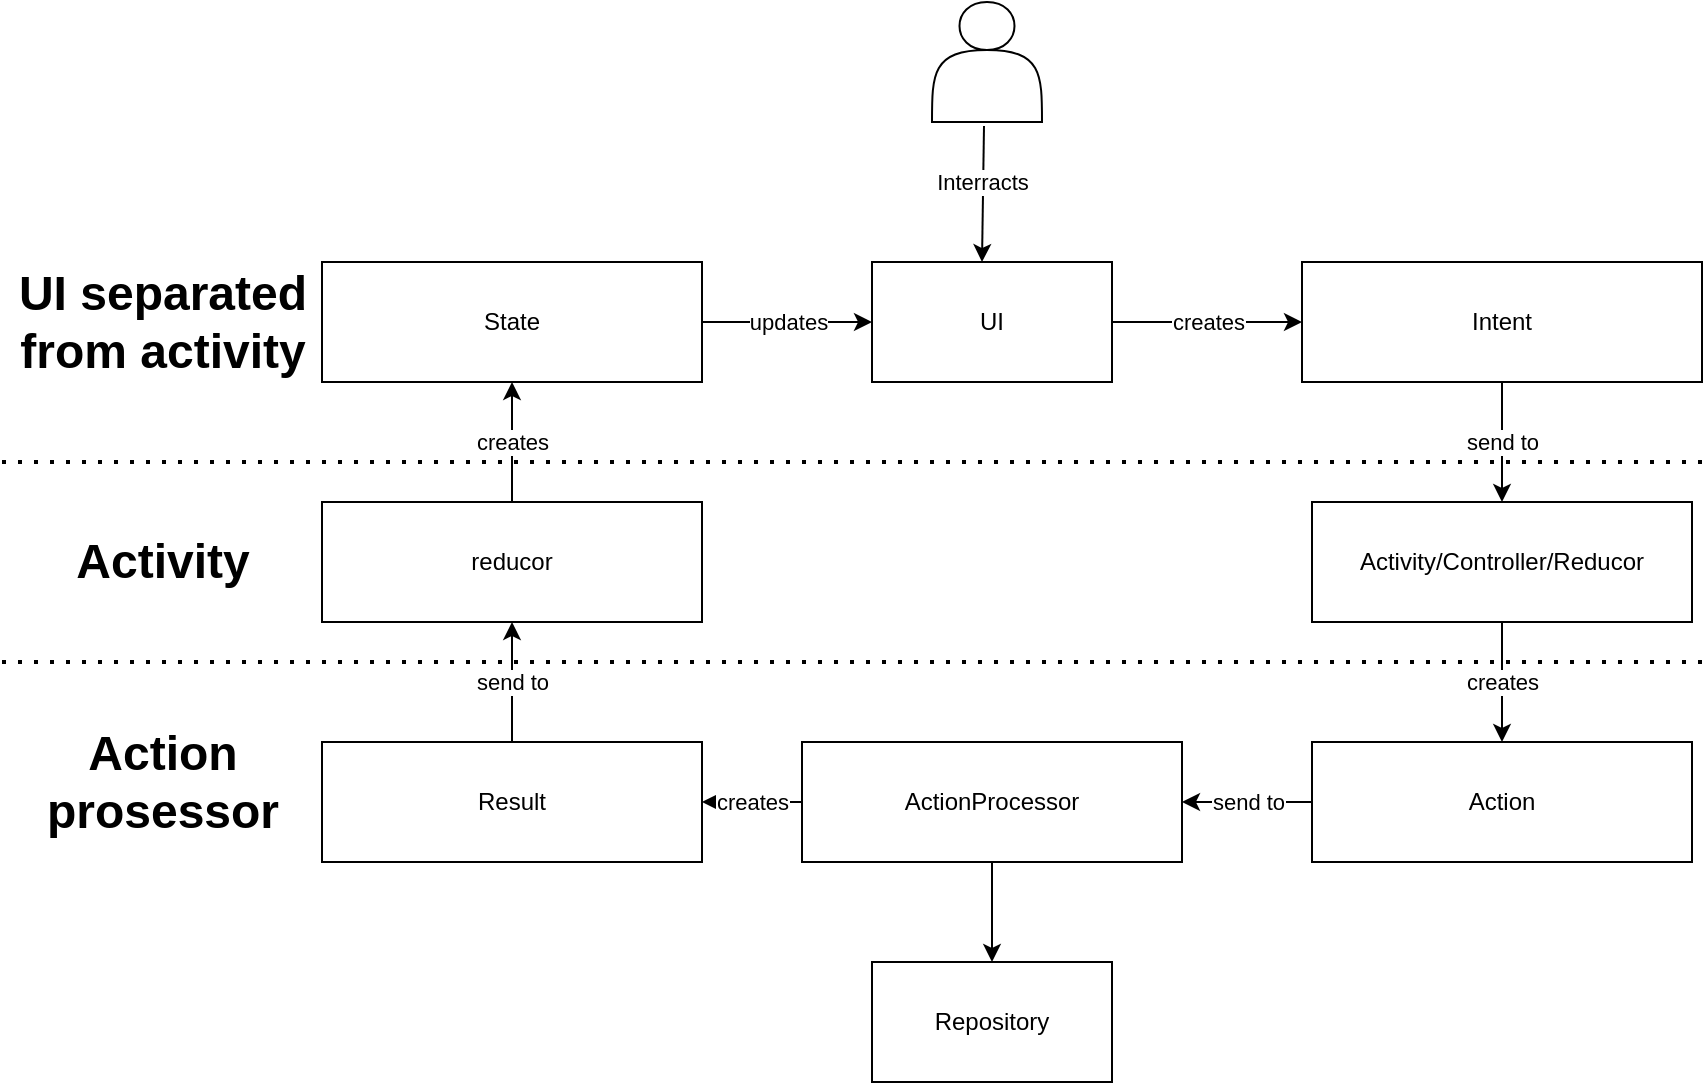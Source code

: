 <mxfile version="14.4.3" type="device"><diagram id="pdqbGKTsatmUzVZZESPT" name="Page-1"><mxGraphModel dx="2070" dy="1173" grid="1" gridSize="10" guides="1" tooltips="1" connect="1" arrows="1" fold="1" page="1" pageScale="1" pageWidth="850" pageHeight="1100" math="0" shadow="0"><root><mxCell id="0"/><mxCell id="1" parent="0"/><mxCell id="ypWbabYS46TX38p37INr-13" value="creates" style="edgeStyle=orthogonalEdgeStyle;rounded=0;orthogonalLoop=1;jettySize=auto;html=1;" edge="1" parent="1" source="ypWbabYS46TX38p37INr-2" target="ypWbabYS46TX38p37INr-3"><mxGeometry relative="1" as="geometry"/></mxCell><mxCell id="ypWbabYS46TX38p37INr-2" value="UI" style="rounded=0;whiteSpace=wrap;html=1;" vertex="1" parent="1"><mxGeometry x="355" y="300" width="120" height="60" as="geometry"/></mxCell><mxCell id="ypWbabYS46TX38p37INr-14" value="send to" style="edgeStyle=orthogonalEdgeStyle;rounded=0;orthogonalLoop=1;jettySize=auto;html=1;" edge="1" parent="1" source="ypWbabYS46TX38p37INr-3" target="ypWbabYS46TX38p37INr-4"><mxGeometry relative="1" as="geometry"/></mxCell><mxCell id="ypWbabYS46TX38p37INr-3" value="Intent" style="rounded=0;whiteSpace=wrap;html=1;" vertex="1" parent="1"><mxGeometry x="570" y="300" width="200" height="60" as="geometry"/></mxCell><mxCell id="ypWbabYS46TX38p37INr-15" value="creates" style="edgeStyle=orthogonalEdgeStyle;rounded=0;orthogonalLoop=1;jettySize=auto;html=1;" edge="1" parent="1" source="ypWbabYS46TX38p37INr-4" target="ypWbabYS46TX38p37INr-5"><mxGeometry relative="1" as="geometry"/></mxCell><mxCell id="ypWbabYS46TX38p37INr-4" value="Activity/Controller/Reducor" style="rounded=0;whiteSpace=wrap;html=1;" vertex="1" parent="1"><mxGeometry x="575" y="420" width="190" height="60" as="geometry"/></mxCell><mxCell id="ypWbabYS46TX38p37INr-16" value="send to" style="edgeStyle=orthogonalEdgeStyle;rounded=0;orthogonalLoop=1;jettySize=auto;html=1;" edge="1" parent="1" source="ypWbabYS46TX38p37INr-5" target="ypWbabYS46TX38p37INr-6"><mxGeometry relative="1" as="geometry"/></mxCell><mxCell id="ypWbabYS46TX38p37INr-5" value="Action" style="rounded=0;whiteSpace=wrap;html=1;" vertex="1" parent="1"><mxGeometry x="575" y="540" width="190" height="60" as="geometry"/></mxCell><mxCell id="ypWbabYS46TX38p37INr-17" value="creates" style="edgeStyle=orthogonalEdgeStyle;rounded=0;orthogonalLoop=1;jettySize=auto;html=1;" edge="1" parent="1" source="ypWbabYS46TX38p37INr-6" target="ypWbabYS46TX38p37INr-9"><mxGeometry relative="1" as="geometry"/></mxCell><mxCell id="ypWbabYS46TX38p37INr-31" value="" style="edgeStyle=orthogonalEdgeStyle;rounded=0;orthogonalLoop=1;jettySize=auto;html=1;" edge="1" parent="1" source="ypWbabYS46TX38p37INr-6" target="ypWbabYS46TX38p37INr-30"><mxGeometry relative="1" as="geometry"/></mxCell><mxCell id="ypWbabYS46TX38p37INr-6" value="ActionProcessor" style="rounded=0;whiteSpace=wrap;html=1;" vertex="1" parent="1"><mxGeometry x="320" y="540" width="190" height="60" as="geometry"/></mxCell><mxCell id="ypWbabYS46TX38p37INr-19" value="creates" style="edgeStyle=orthogonalEdgeStyle;rounded=0;orthogonalLoop=1;jettySize=auto;html=1;" edge="1" parent="1" source="ypWbabYS46TX38p37INr-7" target="ypWbabYS46TX38p37INr-8"><mxGeometry relative="1" as="geometry"><Array as="points"><mxPoint x="175" y="400"/><mxPoint x="175" y="400"/></Array></mxGeometry></mxCell><mxCell id="ypWbabYS46TX38p37INr-7" value="reducor" style="rounded=0;whiteSpace=wrap;html=1;" vertex="1" parent="1"><mxGeometry x="80" y="420" width="190" height="60" as="geometry"/></mxCell><mxCell id="ypWbabYS46TX38p37INr-20" value="updates" style="edgeStyle=orthogonalEdgeStyle;rounded=0;orthogonalLoop=1;jettySize=auto;html=1;" edge="1" parent="1" source="ypWbabYS46TX38p37INr-8" target="ypWbabYS46TX38p37INr-2"><mxGeometry relative="1" as="geometry"/></mxCell><mxCell id="ypWbabYS46TX38p37INr-8" value="State" style="rounded=0;whiteSpace=wrap;html=1;" vertex="1" parent="1"><mxGeometry x="80" y="300" width="190" height="60" as="geometry"/></mxCell><mxCell id="ypWbabYS46TX38p37INr-18" value="send to" style="edgeStyle=orthogonalEdgeStyle;rounded=0;orthogonalLoop=1;jettySize=auto;html=1;" edge="1" parent="1" source="ypWbabYS46TX38p37INr-9" target="ypWbabYS46TX38p37INr-7"><mxGeometry relative="1" as="geometry"/></mxCell><mxCell id="ypWbabYS46TX38p37INr-9" value="Result" style="rounded=0;whiteSpace=wrap;html=1;" vertex="1" parent="1"><mxGeometry x="80" y="540" width="190" height="60" as="geometry"/></mxCell><mxCell id="ypWbabYS46TX38p37INr-11" value="" style="endArrow=classic;html=1;" edge="1" parent="1"><mxGeometry width="50" height="50" relative="1" as="geometry"><mxPoint x="411" y="232" as="sourcePoint"/><mxPoint x="410" y="300" as="targetPoint"/></mxGeometry></mxCell><mxCell id="ypWbabYS46TX38p37INr-12" value="Interracts" style="edgeLabel;html=1;align=center;verticalAlign=middle;resizable=0;points=[];" vertex="1" connectable="0" parent="ypWbabYS46TX38p37INr-11"><mxGeometry x="0.295" y="-1" relative="1" as="geometry"><mxPoint x="0.65" y="-15.98" as="offset"/></mxGeometry></mxCell><mxCell id="ypWbabYS46TX38p37INr-22" value="Activity" style="text;strokeColor=none;fillColor=none;html=1;fontSize=24;fontStyle=1;verticalAlign=middle;align=center;" vertex="1" parent="1"><mxGeometry x="-50" y="430" width="100" height="40" as="geometry"/></mxCell><mxCell id="ypWbabYS46TX38p37INr-23" value="" style="shape=actor;whiteSpace=wrap;html=1;" vertex="1" parent="1"><mxGeometry x="385" y="170" width="55" height="60" as="geometry"/></mxCell><mxCell id="ypWbabYS46TX38p37INr-25" value="" style="endArrow=none;dashed=1;html=1;dashPattern=1 3;strokeWidth=2;" edge="1" parent="1"><mxGeometry width="50" height="50" relative="1" as="geometry"><mxPoint x="-80" y="400" as="sourcePoint"/><mxPoint x="770" y="400" as="targetPoint"/></mxGeometry></mxCell><mxCell id="ypWbabYS46TX38p37INr-26" value="" style="endArrow=none;dashed=1;html=1;dashPattern=1 3;strokeWidth=2;" edge="1" parent="1"><mxGeometry width="50" height="50" relative="1" as="geometry"><mxPoint x="-80" y="500" as="sourcePoint"/><mxPoint x="770" y="500" as="targetPoint"/><Array as="points"><mxPoint x="250" y="500"/></Array></mxGeometry></mxCell><mxCell id="ypWbabYS46TX38p37INr-27" value="UI separated &lt;br&gt;from activity" style="text;strokeColor=none;fillColor=none;html=1;fontSize=24;fontStyle=1;verticalAlign=middle;align=center;" vertex="1" parent="1"><mxGeometry x="-50" y="285" width="100" height="90" as="geometry"/></mxCell><mxCell id="ypWbabYS46TX38p37INr-29" value="Action &lt;br&gt;prosessor" style="text;strokeColor=none;fillColor=none;html=1;fontSize=24;fontStyle=1;verticalAlign=middle;align=center;" vertex="1" parent="1"><mxGeometry x="-50" y="540" width="100" height="40" as="geometry"/></mxCell><mxCell id="ypWbabYS46TX38p37INr-30" value="Repository" style="rounded=0;whiteSpace=wrap;html=1;" vertex="1" parent="1"><mxGeometry x="355" y="650" width="120" height="60" as="geometry"/></mxCell></root></mxGraphModel></diagram></mxfile>